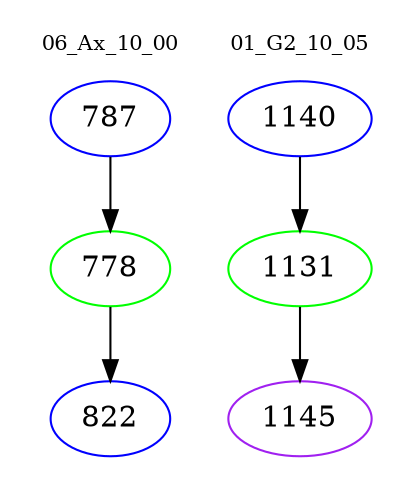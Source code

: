digraph{
subgraph cluster_0 {
color = white
label = "06_Ax_10_00";
fontsize=10;
T0_787 [label="787", color="blue"]
T0_787 -> T0_778 [color="black"]
T0_778 [label="778", color="green"]
T0_778 -> T0_822 [color="black"]
T0_822 [label="822", color="blue"]
}
subgraph cluster_1 {
color = white
label = "01_G2_10_05";
fontsize=10;
T1_1140 [label="1140", color="blue"]
T1_1140 -> T1_1131 [color="black"]
T1_1131 [label="1131", color="green"]
T1_1131 -> T1_1145 [color="black"]
T1_1145 [label="1145", color="purple"]
}
}

